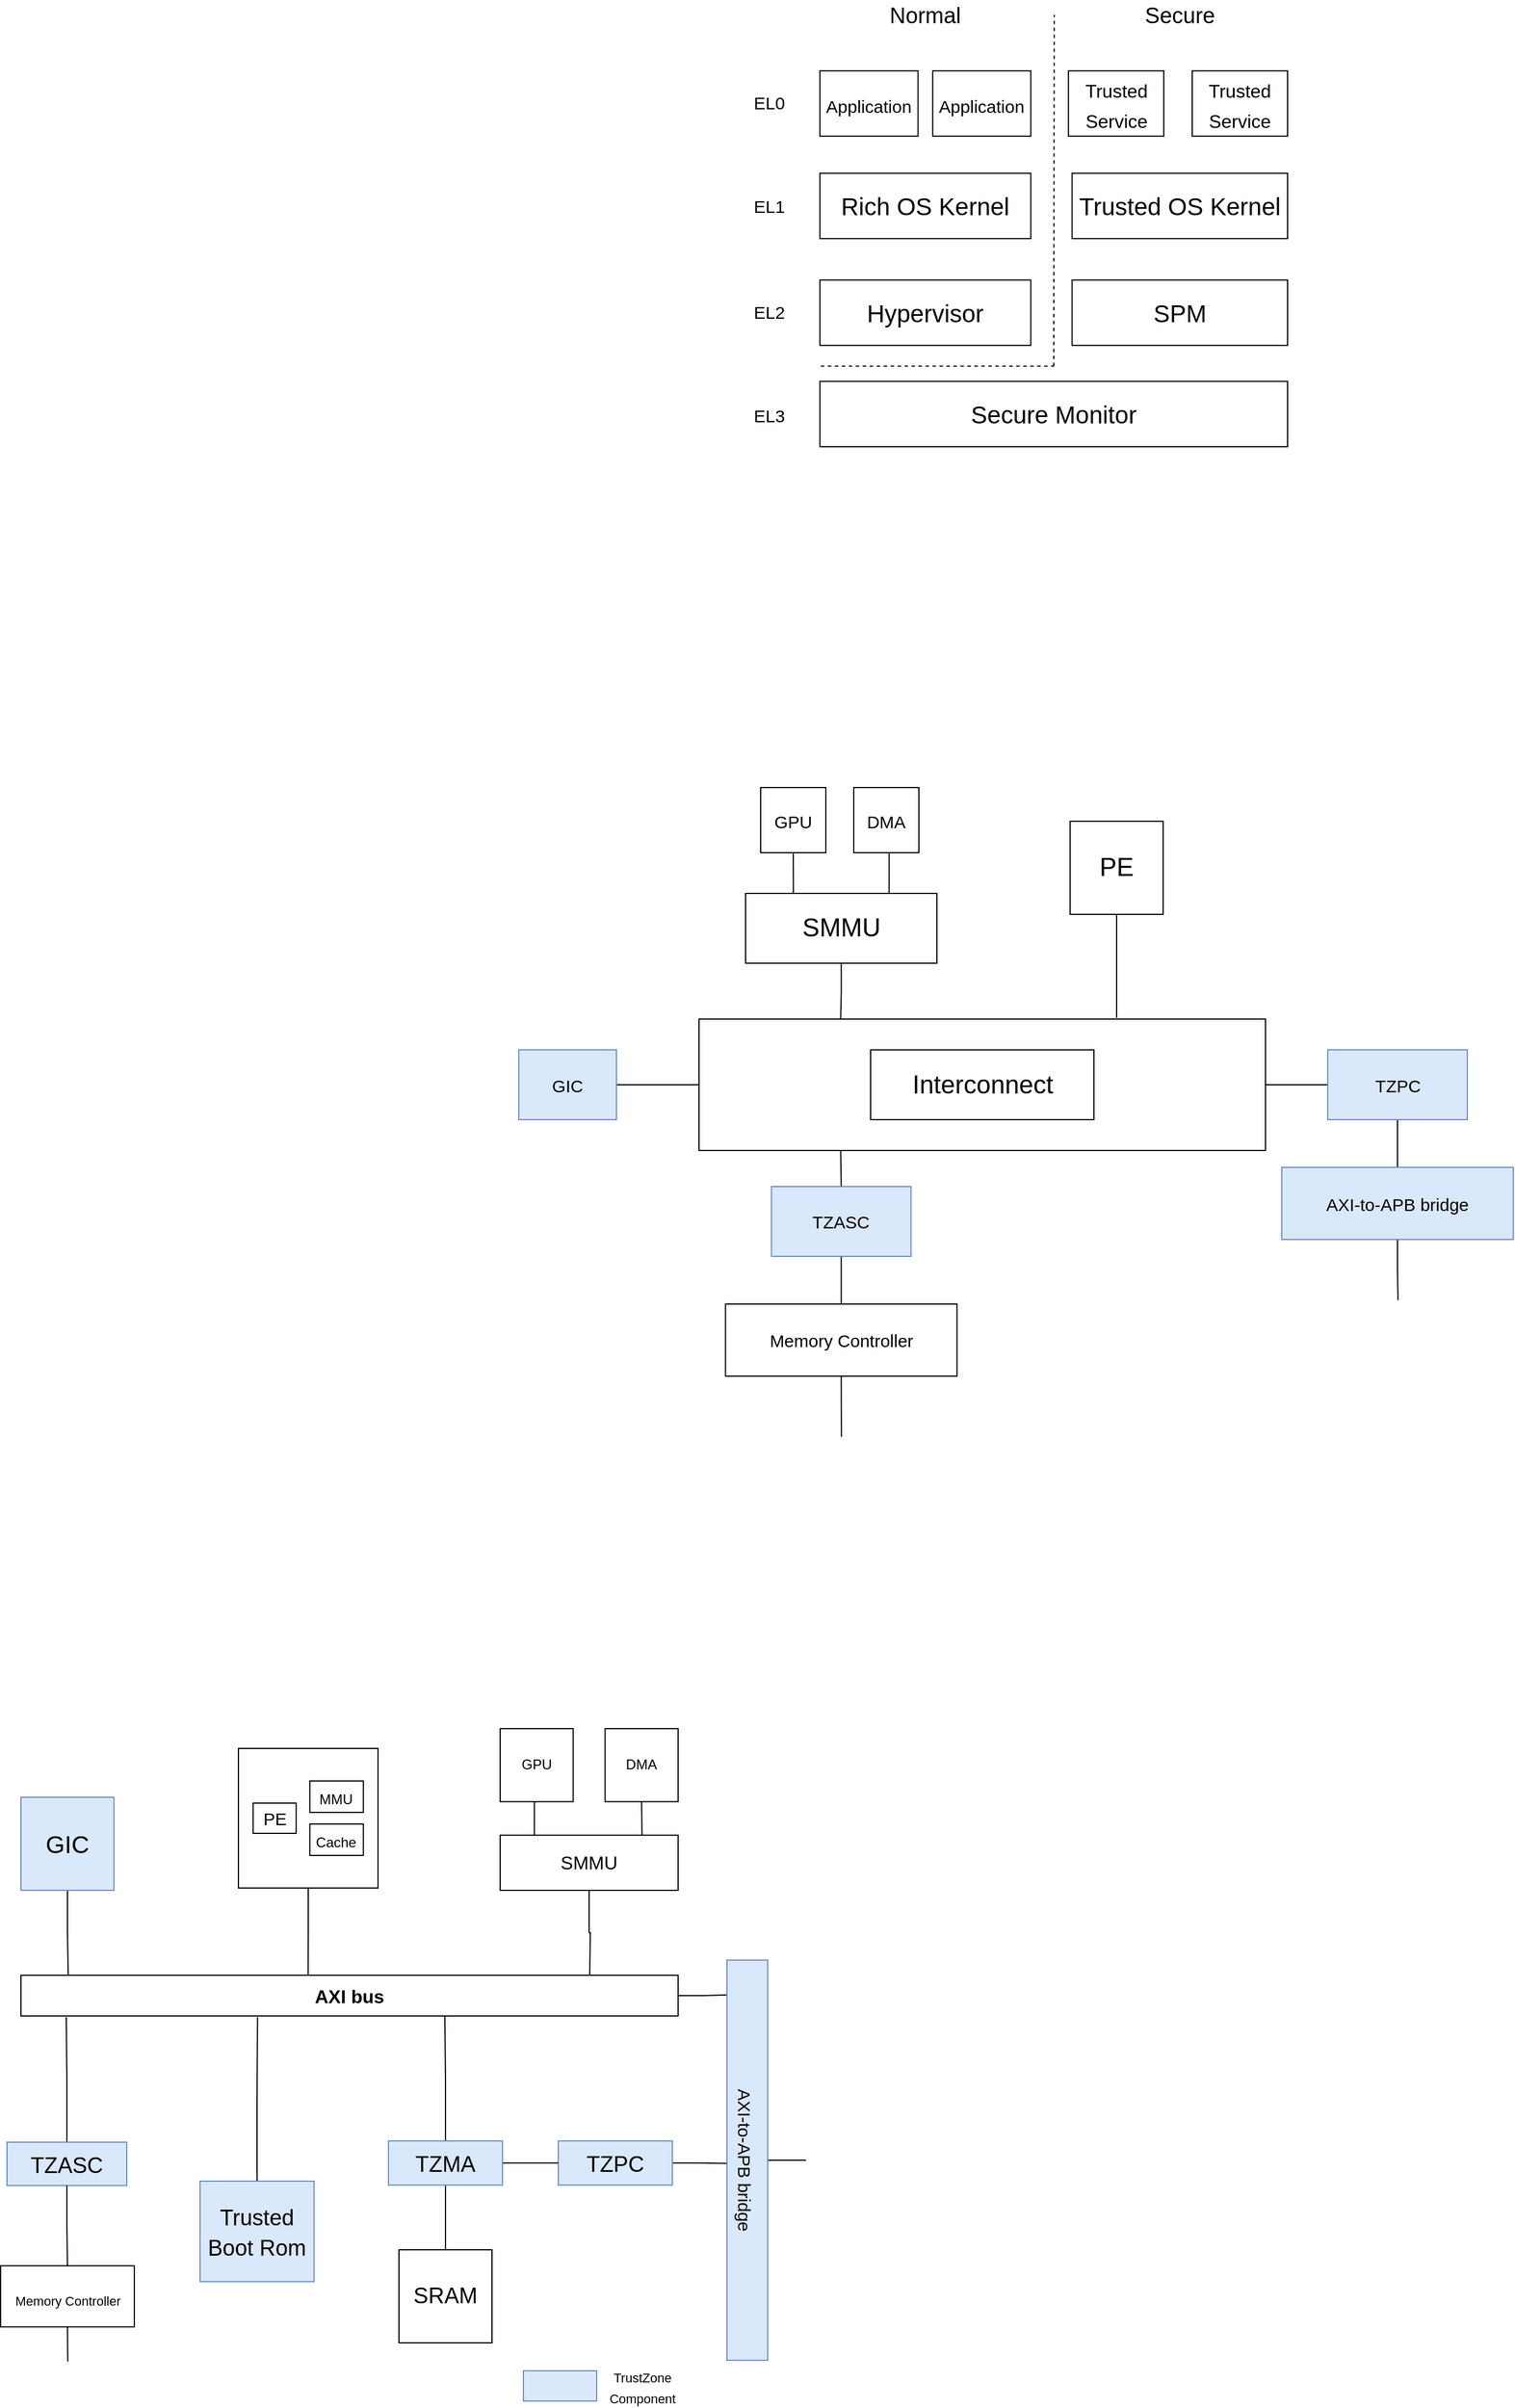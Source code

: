 <mxfile version="18.1.3" type="github">
  <diagram id="RqBa9nVkit30a7J5M0dk" name="Page-1">
    <mxGraphModel dx="2614" dy="1193" grid="0" gridSize="10" guides="1" tooltips="1" connect="1" arrows="1" fold="1" page="0" pageScale="1" pageWidth="1200" pageHeight="1920" math="0" shadow="0">
      <root>
        <mxCell id="0" />
        <mxCell id="1" parent="0" />
        <mxCell id="mvTYgb8r9zyvXw6v-STq-15" style="edgeStyle=orthogonalEdgeStyle;rounded=0;orthogonalLoop=1;jettySize=auto;html=1;exitX=0.25;exitY=1;exitDx=0;exitDy=0;entryX=0.5;entryY=0;entryDx=0;entryDy=0;fontSize=15;endArrow=none;endFill=0;" parent="1" source="mvTYgb8r9zyvXw6v-STq-1" target="mvTYgb8r9zyvXw6v-STq-14" edge="1">
          <mxGeometry relative="1" as="geometry" />
        </mxCell>
        <mxCell id="mvTYgb8r9zyvXw6v-STq-1" value="" style="rounded=0;whiteSpace=wrap;html=1;" parent="1" vertex="1">
          <mxGeometry x="383" y="1081" width="487" height="113" as="geometry" />
        </mxCell>
        <mxCell id="mvTYgb8r9zyvXw6v-STq-4" style="edgeStyle=orthogonalEdgeStyle;rounded=0;orthogonalLoop=1;jettySize=auto;html=1;exitX=0.5;exitY=1;exitDx=0;exitDy=0;fontSize=22;endArrow=none;endFill=0;" parent="1" source="mvTYgb8r9zyvXw6v-STq-2" edge="1">
          <mxGeometry relative="1" as="geometry">
            <mxPoint x="742" y="1080" as="targetPoint" />
          </mxGeometry>
        </mxCell>
        <mxCell id="mvTYgb8r9zyvXw6v-STq-2" value="&lt;font style=&quot;font-size: 22px;&quot;&gt;PE&lt;/font&gt;" style="whiteSpace=wrap;html=1;aspect=fixed;" parent="1" vertex="1">
          <mxGeometry x="702" y="911" width="80" height="80" as="geometry" />
        </mxCell>
        <mxCell id="mvTYgb8r9zyvXw6v-STq-3" value="Interconnect" style="rounded=0;whiteSpace=wrap;html=1;fontSize=22;" parent="1" vertex="1">
          <mxGeometry x="530.5" y="1107.5" width="192" height="60" as="geometry" />
        </mxCell>
        <mxCell id="mvTYgb8r9zyvXw6v-STq-6" style="edgeStyle=orthogonalEdgeStyle;rounded=0;orthogonalLoop=1;jettySize=auto;html=1;exitX=0.5;exitY=1;exitDx=0;exitDy=0;entryX=0.25;entryY=0;entryDx=0;entryDy=0;fontSize=22;endArrow=none;endFill=0;" parent="1" source="mvTYgb8r9zyvXw6v-STq-5" target="mvTYgb8r9zyvXw6v-STq-1" edge="1">
          <mxGeometry relative="1" as="geometry" />
        </mxCell>
        <mxCell id="mvTYgb8r9zyvXw6v-STq-5" value="SMMU" style="rounded=0;whiteSpace=wrap;html=1;fontSize=22;" parent="1" vertex="1">
          <mxGeometry x="423" y="973" width="164.5" height="60" as="geometry" />
        </mxCell>
        <mxCell id="mvTYgb8r9zyvXw6v-STq-10" style="edgeStyle=orthogonalEdgeStyle;rounded=0;orthogonalLoop=1;jettySize=auto;html=1;exitX=0.5;exitY=1;exitDx=0;exitDy=0;entryX=0.25;entryY=0;entryDx=0;entryDy=0;fontSize=22;endArrow=none;endFill=0;" parent="1" source="mvTYgb8r9zyvXw6v-STq-7" target="mvTYgb8r9zyvXw6v-STq-5" edge="1">
          <mxGeometry relative="1" as="geometry" />
        </mxCell>
        <mxCell id="mvTYgb8r9zyvXw6v-STq-7" value="&lt;font style=&quot;font-size: 15px;&quot;&gt;GPU&lt;/font&gt;" style="whiteSpace=wrap;html=1;aspect=fixed;fontSize=22;" parent="1" vertex="1">
          <mxGeometry x="436" y="882" width="56" height="56" as="geometry" />
        </mxCell>
        <mxCell id="mvTYgb8r9zyvXw6v-STq-11" style="edgeStyle=orthogonalEdgeStyle;rounded=0;orthogonalLoop=1;jettySize=auto;html=1;exitX=0.5;exitY=1;exitDx=0;exitDy=0;entryX=0.75;entryY=0;entryDx=0;entryDy=0;fontSize=22;endArrow=none;endFill=0;" parent="1" source="mvTYgb8r9zyvXw6v-STq-8" target="mvTYgb8r9zyvXw6v-STq-5" edge="1">
          <mxGeometry relative="1" as="geometry" />
        </mxCell>
        <mxCell id="mvTYgb8r9zyvXw6v-STq-8" value="&lt;font style=&quot;font-size: 15px;&quot;&gt;DMA&lt;/font&gt;" style="whiteSpace=wrap;html=1;aspect=fixed;fontSize=22;" parent="1" vertex="1">
          <mxGeometry x="516" y="882" width="56" height="56" as="geometry" />
        </mxCell>
        <mxCell id="mvTYgb8r9zyvXw6v-STq-13" style="edgeStyle=orthogonalEdgeStyle;rounded=0;orthogonalLoop=1;jettySize=auto;html=1;exitX=1;exitY=0.5;exitDx=0;exitDy=0;entryX=0;entryY=0.5;entryDx=0;entryDy=0;fontSize=15;endArrow=none;endFill=0;" parent="1" source="mvTYgb8r9zyvXw6v-STq-12" target="mvTYgb8r9zyvXw6v-STq-1" edge="1">
          <mxGeometry relative="1" as="geometry" />
        </mxCell>
        <mxCell id="mvTYgb8r9zyvXw6v-STq-12" value="GIC" style="rounded=0;whiteSpace=wrap;html=1;fontSize=15;fillColor=#dae8fc;strokeColor=#6c8ebf;" parent="1" vertex="1">
          <mxGeometry x="228" y="1107.5" width="84" height="60" as="geometry" />
        </mxCell>
        <mxCell id="mvTYgb8r9zyvXw6v-STq-17" style="edgeStyle=orthogonalEdgeStyle;rounded=0;orthogonalLoop=1;jettySize=auto;html=1;exitX=0.5;exitY=1;exitDx=0;exitDy=0;entryX=0.5;entryY=0;entryDx=0;entryDy=0;fontSize=15;endArrow=none;endFill=0;" parent="1" source="mvTYgb8r9zyvXw6v-STq-14" target="mvTYgb8r9zyvXw6v-STq-16" edge="1">
          <mxGeometry relative="1" as="geometry" />
        </mxCell>
        <mxCell id="mvTYgb8r9zyvXw6v-STq-14" value="TZASC" style="rounded=0;whiteSpace=wrap;html=1;fontSize=15;fillColor=#dae8fc;strokeColor=#6c8ebf;" parent="1" vertex="1">
          <mxGeometry x="445.25" y="1225" width="120" height="60" as="geometry" />
        </mxCell>
        <mxCell id="mvTYgb8r9zyvXw6v-STq-25" style="edgeStyle=orthogonalEdgeStyle;rounded=0;orthogonalLoop=1;jettySize=auto;html=1;exitX=0.5;exitY=1;exitDx=0;exitDy=0;fontSize=15;endArrow=none;endFill=0;" parent="1" source="mvTYgb8r9zyvXw6v-STq-16" edge="1">
          <mxGeometry relative="1" as="geometry">
            <mxPoint x="505.412" y="1440.118" as="targetPoint" />
          </mxGeometry>
        </mxCell>
        <mxCell id="mvTYgb8r9zyvXw6v-STq-16" value="Memory Controller" style="rounded=0;whiteSpace=wrap;html=1;fontSize=15;" parent="1" vertex="1">
          <mxGeometry x="405.75" y="1326" width="199" height="62" as="geometry" />
        </mxCell>
        <mxCell id="mvTYgb8r9zyvXw6v-STq-24" style="edgeStyle=orthogonalEdgeStyle;rounded=0;orthogonalLoop=1;jettySize=auto;html=1;exitX=0.5;exitY=1;exitDx=0;exitDy=0;fontSize=15;endArrow=none;endFill=0;" parent="1" source="mvTYgb8r9zyvXw6v-STq-20" target="mvTYgb8r9zyvXw6v-STq-23" edge="1">
          <mxGeometry relative="1" as="geometry" />
        </mxCell>
        <mxCell id="7ULYQRoKpXbgwCevFS-0-1" style="edgeStyle=orthogonalEdgeStyle;rounded=0;orthogonalLoop=1;jettySize=auto;html=1;entryX=1;entryY=0.5;entryDx=0;entryDy=0;endArrow=none;endFill=0;" parent="1" source="mvTYgb8r9zyvXw6v-STq-20" target="mvTYgb8r9zyvXw6v-STq-1" edge="1">
          <mxGeometry relative="1" as="geometry" />
        </mxCell>
        <mxCell id="mvTYgb8r9zyvXw6v-STq-20" value="TZPC" style="rounded=0;whiteSpace=wrap;html=1;fontSize=15;fillColor=#dae8fc;strokeColor=#6c8ebf;" parent="1" vertex="1">
          <mxGeometry x="923.5" y="1107.5" width="120" height="60" as="geometry" />
        </mxCell>
        <mxCell id="mvTYgb8r9zyvXw6v-STq-26" style="edgeStyle=orthogonalEdgeStyle;rounded=0;orthogonalLoop=1;jettySize=auto;html=1;exitX=0.5;exitY=1;exitDx=0;exitDy=0;fontSize=15;endArrow=none;endFill=0;" parent="1" source="mvTYgb8r9zyvXw6v-STq-23" edge="1">
          <mxGeometry relative="1" as="geometry">
            <mxPoint x="983.912" y="1322.618" as="targetPoint" />
          </mxGeometry>
        </mxCell>
        <mxCell id="mvTYgb8r9zyvXw6v-STq-23" value="AXI-to-APB bridge" style="rounded=0;whiteSpace=wrap;html=1;fontSize=15;fillColor=#dae8fc;strokeColor=#6c8ebf;" parent="1" vertex="1">
          <mxGeometry x="884" y="1208.5" width="199" height="62" as="geometry" />
        </mxCell>
        <mxCell id="NekrxMDpFLUYeA_dBPkE-1" value="" style="group" parent="1" vertex="1" connectable="0">
          <mxGeometry x="415" y="205" width="474" height="384.01" as="geometry" />
        </mxCell>
        <mxCell id="YJA9IMaPRCTgzXDzhuNh-5" value="" style="group" parent="NekrxMDpFLUYeA_dBPkE-1" vertex="1" connectable="0">
          <mxGeometry x="71.904" width="402.096" height="384.01" as="geometry" />
        </mxCell>
        <mxCell id="QWCoNGlsIecfvtiFzba_-1" value="&lt;font style=&quot;font-size: 21px;&quot;&gt;Secure Monitor&lt;/font&gt;" style="rounded=0;whiteSpace=wrap;html=1;" parent="YJA9IMaPRCTgzXDzhuNh-5" vertex="1">
          <mxGeometry y="327.813" width="402.096" height="56.197" as="geometry" />
        </mxCell>
        <mxCell id="QWCoNGlsIecfvtiFzba_-2" value="Hypervisor" style="rounded=0;whiteSpace=wrap;html=1;fontSize=21;" parent="YJA9IMaPRCTgzXDzhuNh-5" vertex="1">
          <mxGeometry y="240.708" width="181.337" height="56.197" as="geometry" />
        </mxCell>
        <mxCell id="QWCoNGlsIecfvtiFzba_-5" value="" style="endArrow=none;dashed=1;html=1;rounded=0;fontSize=21;" parent="YJA9IMaPRCTgzXDzhuNh-5" edge="1">
          <mxGeometry width="50" height="50" relative="1" as="geometry">
            <mxPoint x="201.048" y="314.701" as="sourcePoint" />
            <mxPoint x="201.466" y="12.783" as="targetPoint" />
          </mxGeometry>
        </mxCell>
        <mxCell id="QWCoNGlsIecfvtiFzba_-6" value="SPM" style="rounded=0;whiteSpace=wrap;html=1;fontSize=21;" parent="YJA9IMaPRCTgzXDzhuNh-5" vertex="1">
          <mxGeometry x="216.816" y="240.708" width="185.279" height="56.197" as="geometry" />
        </mxCell>
        <mxCell id="QWCoNGlsIecfvtiFzba_-8" value="Rich OS Kernel" style="rounded=0;whiteSpace=wrap;html=1;fontSize=21;" parent="YJA9IMaPRCTgzXDzhuNh-5" vertex="1">
          <mxGeometry y="148.92" width="181.337" height="56.197" as="geometry" />
        </mxCell>
        <mxCell id="QWCoNGlsIecfvtiFzba_-9" value="Trusted OS Kernel" style="rounded=0;whiteSpace=wrap;html=1;fontSize=21;" parent="YJA9IMaPRCTgzXDzhuNh-5" vertex="1">
          <mxGeometry x="216.816" y="148.92" width="185.279" height="56.197" as="geometry" />
        </mxCell>
        <mxCell id="QWCoNGlsIecfvtiFzba_-10" value="&lt;font style=&quot;font-size: 16px;&quot;&gt;Trusted&lt;br&gt;Service&lt;/font&gt;" style="rounded=0;whiteSpace=wrap;html=1;fontSize=21;" parent="YJA9IMaPRCTgzXDzhuNh-5" vertex="1">
          <mxGeometry x="213.663" y="60.879" width="81.996" height="56.197" as="geometry" />
        </mxCell>
        <mxCell id="QWCoNGlsIecfvtiFzba_-13" value="&lt;font style=&quot;font-size: 15px;&quot;&gt;Application&lt;/font&gt;" style="rounded=0;whiteSpace=wrap;html=1;fontSize=21;" parent="YJA9IMaPRCTgzXDzhuNh-5" vertex="1">
          <mxGeometry y="60.879" width="84.361" height="56.197" as="geometry" />
        </mxCell>
        <mxCell id="QWCoNGlsIecfvtiFzba_-14" value="" style="endArrow=none;dashed=1;html=1;rounded=0;fontSize=19;" parent="YJA9IMaPRCTgzXDzhuNh-5" edge="1">
          <mxGeometry width="50" height="50" relative="1" as="geometry">
            <mxPoint x="0.788" y="314.701" as="sourcePoint" />
            <mxPoint x="201.048" y="314.701" as="targetPoint" />
          </mxGeometry>
        </mxCell>
        <mxCell id="QWCoNGlsIecfvtiFzba_-15" value="Normal" style="text;html=1;strokeColor=none;fillColor=none;align=center;verticalAlign=middle;whiteSpace=wrap;rounded=0;fontSize=19;" parent="YJA9IMaPRCTgzXDzhuNh-5" vertex="1">
          <mxGeometry x="33.11" width="115.11" height="28.098" as="geometry" />
        </mxCell>
        <mxCell id="QWCoNGlsIecfvtiFzba_-16" value="Secure" style="text;html=1;strokeColor=none;fillColor=none;align=center;verticalAlign=middle;whiteSpace=wrap;rounded=0;fontSize=19;" parent="YJA9IMaPRCTgzXDzhuNh-5" vertex="1">
          <mxGeometry x="251.903" width="115.11" height="28.098" as="geometry" />
        </mxCell>
        <mxCell id="YJA9IMaPRCTgzXDzhuNh-1" value="&lt;font style=&quot;font-size: 16px;&quot;&gt;Trusted&lt;br&gt;Service&lt;/font&gt;" style="rounded=0;whiteSpace=wrap;html=1;fontSize=21;" parent="YJA9IMaPRCTgzXDzhuNh-5" vertex="1">
          <mxGeometry x="320.1" y="60.879" width="81.996" height="56.197" as="geometry" />
        </mxCell>
        <mxCell id="YJA9IMaPRCTgzXDzhuNh-2" value="&lt;font style=&quot;font-size: 15px;&quot;&gt;Application&lt;/font&gt;" style="rounded=0;whiteSpace=wrap;html=1;fontSize=21;" parent="YJA9IMaPRCTgzXDzhuNh-5" vertex="1">
          <mxGeometry x="96.976" y="60.879" width="84.361" height="56.197" as="geometry" />
        </mxCell>
        <mxCell id="YJA9IMaPRCTgzXDzhuNh-6" value="EL0" style="text;html=1;strokeColor=none;fillColor=none;align=center;verticalAlign=middle;whiteSpace=wrap;rounded=0;fontSize=15;" parent="NekrxMDpFLUYeA_dBPkE-1" vertex="1">
          <mxGeometry y="72.72" width="56.766" height="31.549" as="geometry" />
        </mxCell>
        <mxCell id="YJA9IMaPRCTgzXDzhuNh-7" value="EL1" style="text;html=1;strokeColor=none;fillColor=none;align=center;verticalAlign=middle;whiteSpace=wrap;rounded=0;fontSize=15;" parent="NekrxMDpFLUYeA_dBPkE-1" vertex="1">
          <mxGeometry y="161.056" width="56.766" height="31.549" as="geometry" />
        </mxCell>
        <mxCell id="YJA9IMaPRCTgzXDzhuNh-8" value="EL2" style="text;html=1;strokeColor=none;fillColor=none;align=center;verticalAlign=middle;whiteSpace=wrap;rounded=0;fontSize=15;" parent="NekrxMDpFLUYeA_dBPkE-1" vertex="1">
          <mxGeometry y="252.547" width="56.766" height="31.549" as="geometry" />
        </mxCell>
        <mxCell id="YJA9IMaPRCTgzXDzhuNh-9" value="EL3" style="text;html=1;strokeColor=none;fillColor=none;align=center;verticalAlign=middle;whiteSpace=wrap;rounded=0;fontSize=15;" parent="NekrxMDpFLUYeA_dBPkE-1" vertex="1">
          <mxGeometry y="340.883" width="56.766" height="31.549" as="geometry" />
        </mxCell>
        <mxCell id="lWt36h6s7vxK1eptNwj6-7" style="edgeStyle=orthogonalEdgeStyle;rounded=0;orthogonalLoop=1;jettySize=auto;html=1;exitX=0.5;exitY=1;exitDx=0;exitDy=0;entryX=0.072;entryY=0.04;entryDx=0;entryDy=0;entryPerimeter=0;fontSize=16;endArrow=none;endFill=0;" edge="1" parent="1" source="lWt36h6s7vxK1eptNwj6-1" target="lWt36h6s7vxK1eptNwj6-3">
          <mxGeometry relative="1" as="geometry" />
        </mxCell>
        <mxCell id="lWt36h6s7vxK1eptNwj6-1" value="&lt;font style=&quot;font-size: 21px;&quot;&gt;GIC&lt;/font&gt;" style="whiteSpace=wrap;html=1;aspect=fixed;fillColor=#dae8fc;strokeColor=#6c8ebf;" vertex="1" parent="1">
          <mxGeometry x="-200" y="1750" width="80" height="80" as="geometry" />
        </mxCell>
        <mxCell id="lWt36h6s7vxK1eptNwj6-21" style="edgeStyle=orthogonalEdgeStyle;rounded=0;orthogonalLoop=1;jettySize=auto;html=1;exitX=1;exitY=0.5;exitDx=0;exitDy=0;entryX=0.087;entryY=0.952;entryDx=0;entryDy=0;entryPerimeter=0;fontSize=21;endArrow=none;endFill=0;" edge="1" parent="1" source="lWt36h6s7vxK1eptNwj6-3" target="lWt36h6s7vxK1eptNwj6-19">
          <mxGeometry relative="1" as="geometry" />
        </mxCell>
        <mxCell id="lWt36h6s7vxK1eptNwj6-3" value="&lt;font style=&quot;font-size: 16px;&quot;&gt;&lt;b&gt;AXI bus&lt;/b&gt;&lt;/font&gt;" style="rounded=0;whiteSpace=wrap;html=1;" vertex="1" parent="1">
          <mxGeometry x="-200" y="1903" width="565" height="35" as="geometry" />
        </mxCell>
        <mxCell id="lWt36h6s7vxK1eptNwj6-32" style="edgeStyle=orthogonalEdgeStyle;rounded=0;orthogonalLoop=1;jettySize=auto;html=1;exitX=0.5;exitY=1;exitDx=0;exitDy=0;fontSize=11;endArrow=none;endFill=0;entryX=0.437;entryY=-0.006;entryDx=0;entryDy=0;entryPerimeter=0;" edge="1" parent="1" source="lWt36h6s7vxK1eptNwj6-6" target="lWt36h6s7vxK1eptNwj6-3">
          <mxGeometry relative="1" as="geometry">
            <mxPoint x="47" y="1901" as="targetPoint" />
          </mxGeometry>
        </mxCell>
        <mxCell id="lWt36h6s7vxK1eptNwj6-6" value="" style="whiteSpace=wrap;html=1;aspect=fixed;" vertex="1" parent="1">
          <mxGeometry x="-13" y="1708" width="120" height="120" as="geometry" />
        </mxCell>
        <mxCell id="lWt36h6s7vxK1eptNwj6-9" value="" style="group" vertex="1" connectable="0" parent="1">
          <mxGeometry x="212" y="1691" width="153" height="139" as="geometry" />
        </mxCell>
        <mxCell id="lWt36h6s7vxK1eptNwj6-28" style="edgeStyle=orthogonalEdgeStyle;rounded=0;orthogonalLoop=1;jettySize=auto;html=1;exitX=0.5;exitY=1;exitDx=0;exitDy=0;entryX=0.192;entryY=0;entryDx=0;entryDy=0;entryPerimeter=0;fontSize=16;endArrow=none;endFill=0;" edge="1" parent="lWt36h6s7vxK1eptNwj6-9" source="lWt36h6s7vxK1eptNwj6-2" target="lWt36h6s7vxK1eptNwj6-4">
          <mxGeometry relative="1" as="geometry" />
        </mxCell>
        <mxCell id="lWt36h6s7vxK1eptNwj6-2" value="GPU" style="whiteSpace=wrap;html=1;aspect=fixed;" vertex="1" parent="lWt36h6s7vxK1eptNwj6-9">
          <mxGeometry width="62.769" height="62.769" as="geometry" />
        </mxCell>
        <mxCell id="lWt36h6s7vxK1eptNwj6-4" value="SMMU" style="rounded=0;whiteSpace=wrap;html=1;fontSize=16;" vertex="1" parent="lWt36h6s7vxK1eptNwj6-9">
          <mxGeometry y="91.614" width="153" height="47.386" as="geometry" />
        </mxCell>
        <mxCell id="lWt36h6s7vxK1eptNwj6-29" style="edgeStyle=orthogonalEdgeStyle;rounded=0;orthogonalLoop=1;jettySize=auto;html=1;exitX=0.5;exitY=1;exitDx=0;exitDy=0;fontSize=16;endArrow=none;endFill=0;entryX=0.797;entryY=0.002;entryDx=0;entryDy=0;entryPerimeter=0;" edge="1" parent="lWt36h6s7vxK1eptNwj6-9" source="lWt36h6s7vxK1eptNwj6-5" target="lWt36h6s7vxK1eptNwj6-4">
          <mxGeometry relative="1" as="geometry">
            <mxPoint x="122" y="91" as="targetPoint" />
          </mxGeometry>
        </mxCell>
        <mxCell id="lWt36h6s7vxK1eptNwj6-5" value="DMA" style="whiteSpace=wrap;html=1;aspect=fixed;" vertex="1" parent="lWt36h6s7vxK1eptNwj6-9">
          <mxGeometry x="90.231" width="62.769" height="62.769" as="geometry" />
        </mxCell>
        <mxCell id="lWt36h6s7vxK1eptNwj6-11" style="edgeStyle=orthogonalEdgeStyle;rounded=0;orthogonalLoop=1;jettySize=auto;html=1;exitX=0.5;exitY=1;exitDx=0;exitDy=0;fontSize=16;endArrow=none;endFill=0;" edge="1" parent="1" source="lWt36h6s7vxK1eptNwj6-4">
          <mxGeometry relative="1" as="geometry">
            <mxPoint x="289" y="1902.8" as="targetPoint" />
          </mxGeometry>
        </mxCell>
        <mxCell id="lWt36h6s7vxK1eptNwj6-52" style="edgeStyle=orthogonalEdgeStyle;rounded=0;orthogonalLoop=1;jettySize=auto;html=1;exitX=1;exitY=0.5;exitDx=0;exitDy=0;entryX=0.508;entryY=0.985;entryDx=0;entryDy=0;entryPerimeter=0;fontSize=11;endArrow=none;endFill=0;" edge="1" parent="1" source="lWt36h6s7vxK1eptNwj6-13" target="lWt36h6s7vxK1eptNwj6-19">
          <mxGeometry relative="1" as="geometry" />
        </mxCell>
        <mxCell id="lWt36h6s7vxK1eptNwj6-13" value="&lt;font style=&quot;font-size: 19px;&quot;&gt;TZPC&lt;/font&gt;" style="rounded=0;whiteSpace=wrap;html=1;fontSize=21;fillColor=#dae8fc;strokeColor=#6c8ebf;" vertex="1" parent="1">
          <mxGeometry x="262" y="2045.39" width="98" height="38" as="geometry" />
        </mxCell>
        <mxCell id="lWt36h6s7vxK1eptNwj6-27" style="edgeStyle=orthogonalEdgeStyle;rounded=0;orthogonalLoop=1;jettySize=auto;html=1;exitX=0.5;exitY=0;exitDx=0;exitDy=0;fontSize=16;endArrow=none;endFill=0;" edge="1" parent="1">
          <mxGeometry relative="1" as="geometry">
            <mxPoint x="475.0" y="2062.667" as="targetPoint" />
            <mxPoint x="442" y="2062" as="sourcePoint" />
          </mxGeometry>
        </mxCell>
        <mxCell id="lWt36h6s7vxK1eptNwj6-23" value="PE" style="rounded=0;whiteSpace=wrap;html=1;fontSize=15;" vertex="1" parent="1">
          <mxGeometry x="-0.37" y="1755" width="37" height="26" as="geometry" />
        </mxCell>
        <mxCell id="lWt36h6s7vxK1eptNwj6-24" value="&lt;font style=&quot;font-size: 12px;&quot;&gt;MMU&lt;/font&gt;" style="rounded=0;whiteSpace=wrap;html=1;fontSize=15;" vertex="1" parent="1">
          <mxGeometry x="48.38" y="1736" width="46" height="27" as="geometry" />
        </mxCell>
        <mxCell id="lWt36h6s7vxK1eptNwj6-25" value="&lt;font style=&quot;font-size: 12px;&quot;&gt;Cache&lt;/font&gt;" style="rounded=0;whiteSpace=wrap;html=1;fontSize=15;" vertex="1" parent="1">
          <mxGeometry x="48.38" y="1773" width="46" height="27" as="geometry" />
        </mxCell>
        <mxCell id="lWt36h6s7vxK1eptNwj6-42" style="edgeStyle=orthogonalEdgeStyle;rounded=0;orthogonalLoop=1;jettySize=auto;html=1;exitX=0.5;exitY=0;exitDx=0;exitDy=0;entryX=0.069;entryY=1.029;entryDx=0;entryDy=0;entryPerimeter=0;fontSize=19;endArrow=none;endFill=0;" edge="1" parent="1" source="lWt36h6s7vxK1eptNwj6-12" target="lWt36h6s7vxK1eptNwj6-3">
          <mxGeometry relative="1" as="geometry" />
        </mxCell>
        <mxCell id="lWt36h6s7vxK1eptNwj6-12" value="&lt;font style=&quot;font-size: 19px;&quot;&gt;TZASC&lt;/font&gt;" style="rounded=0;whiteSpace=wrap;html=1;fontSize=21;fillColor=#dae8fc;strokeColor=#6c8ebf;" vertex="1" parent="1">
          <mxGeometry x="-212" y="2046.5" width="103" height="37.26" as="geometry" />
        </mxCell>
        <mxCell id="lWt36h6s7vxK1eptNwj6-43" style="edgeStyle=orthogonalEdgeStyle;rounded=0;orthogonalLoop=1;jettySize=auto;html=1;exitX=0.5;exitY=1;exitDx=0;exitDy=0;fontSize=19;endArrow=none;endFill=0;" edge="1" parent="1" source="lWt36h6s7vxK1eptNwj6-14">
          <mxGeometry relative="1" as="geometry">
            <mxPoint x="-159.714" y="2235.0" as="targetPoint" />
          </mxGeometry>
        </mxCell>
        <mxCell id="lWt36h6s7vxK1eptNwj6-14" value="&lt;font style=&quot;font-size: 11px;&quot;&gt;Memory Controller&lt;/font&gt;" style="rounded=0;whiteSpace=wrap;html=1;fontSize=21;" vertex="1" parent="1">
          <mxGeometry x="-217.5" y="2152.75" width="115" height="52.5" as="geometry" />
        </mxCell>
        <mxCell id="lWt36h6s7vxK1eptNwj6-16" style="edgeStyle=orthogonalEdgeStyle;rounded=0;orthogonalLoop=1;jettySize=auto;html=1;exitX=0.5;exitY=1;exitDx=0;exitDy=0;entryX=0.5;entryY=0;entryDx=0;entryDy=0;fontSize=21;endArrow=none;endFill=0;" edge="1" parent="1" source="lWt36h6s7vxK1eptNwj6-12" target="lWt36h6s7vxK1eptNwj6-14">
          <mxGeometry relative="1" as="geometry" />
        </mxCell>
        <mxCell id="lWt36h6s7vxK1eptNwj6-39" style="edgeStyle=orthogonalEdgeStyle;rounded=0;orthogonalLoop=1;jettySize=auto;html=1;exitX=0.5;exitY=0;exitDx=0;exitDy=0;entryX=0.645;entryY=0.996;entryDx=0;entryDy=0;entryPerimeter=0;fontSize=19;endArrow=none;endFill=0;" edge="1" parent="1" source="lWt36h6s7vxK1eptNwj6-34" target="lWt36h6s7vxK1eptNwj6-3">
          <mxGeometry relative="1" as="geometry" />
        </mxCell>
        <mxCell id="lWt36h6s7vxK1eptNwj6-40" style="edgeStyle=orthogonalEdgeStyle;rounded=0;orthogonalLoop=1;jettySize=auto;html=1;exitX=0.5;exitY=1;exitDx=0;exitDy=0;entryX=0.5;entryY=0;entryDx=0;entryDy=0;fontSize=19;endArrow=none;endFill=0;" edge="1" parent="1" source="lWt36h6s7vxK1eptNwj6-34" target="lWt36h6s7vxK1eptNwj6-36">
          <mxGeometry relative="1" as="geometry" />
        </mxCell>
        <mxCell id="lWt36h6s7vxK1eptNwj6-45" style="edgeStyle=orthogonalEdgeStyle;rounded=0;orthogonalLoop=1;jettySize=auto;html=1;exitX=1;exitY=0.5;exitDx=0;exitDy=0;fontSize=11;endArrow=none;endFill=0;entryX=0;entryY=0.5;entryDx=0;entryDy=0;" edge="1" parent="1" source="lWt36h6s7vxK1eptNwj6-34" target="lWt36h6s7vxK1eptNwj6-13">
          <mxGeometry relative="1" as="geometry">
            <mxPoint x="264" y="2071" as="targetPoint" />
          </mxGeometry>
        </mxCell>
        <mxCell id="lWt36h6s7vxK1eptNwj6-34" value="&lt;font style=&quot;font-size: 19px;&quot;&gt;TZMA&lt;/font&gt;" style="rounded=0;whiteSpace=wrap;html=1;fontSize=21;fillColor=#dae8fc;strokeColor=#6c8ebf;" vertex="1" parent="1">
          <mxGeometry x="116" y="2045.39" width="98" height="38" as="geometry" />
        </mxCell>
        <mxCell id="lWt36h6s7vxK1eptNwj6-41" style="edgeStyle=orthogonalEdgeStyle;rounded=0;orthogonalLoop=1;jettySize=auto;html=1;exitX=0.5;exitY=0;exitDx=0;exitDy=0;entryX=0.36;entryY=1.029;entryDx=0;entryDy=0;entryPerimeter=0;fontSize=19;endArrow=none;endFill=0;" edge="1" parent="1" source="lWt36h6s7vxK1eptNwj6-35" target="lWt36h6s7vxK1eptNwj6-3">
          <mxGeometry relative="1" as="geometry" />
        </mxCell>
        <mxCell id="lWt36h6s7vxK1eptNwj6-35" value="&lt;font style=&quot;font-size: 19px;&quot;&gt;Trusted&lt;br&gt;Boot Rom&lt;br&gt;&lt;/font&gt;" style="rounded=0;whiteSpace=wrap;html=1;fontSize=21;fillColor=#dae8fc;strokeColor=#6c8ebf;" vertex="1" parent="1">
          <mxGeometry x="-46" y="2080" width="98" height="86.39" as="geometry" />
        </mxCell>
        <mxCell id="lWt36h6s7vxK1eptNwj6-36" value="SRAM" style="whiteSpace=wrap;html=1;aspect=fixed;fontSize=19;" vertex="1" parent="1">
          <mxGeometry x="125" y="2139" width="80" height="80" as="geometry" />
        </mxCell>
        <mxCell id="lWt36h6s7vxK1eptNwj6-44" value="" style="group" vertex="1" connectable="0" parent="1">
          <mxGeometry x="407" y="1890" width="35" height="344" as="geometry" />
        </mxCell>
        <mxCell id="lWt36h6s7vxK1eptNwj6-19" value="" style="rounded=0;whiteSpace=wrap;html=1;fontSize=21;direction=south;fillColor=#dae8fc;strokeColor=#6c8ebf;" vertex="1" parent="lWt36h6s7vxK1eptNwj6-44">
          <mxGeometry width="35" height="344" as="geometry" />
        </mxCell>
        <mxCell id="lWt36h6s7vxK1eptNwj6-22" value="&lt;font style=&quot;font-size: 15px;&quot;&gt;AXI-to-APB bridge&lt;/font&gt;" style="text;html=1;strokeColor=none;fillColor=none;align=center;verticalAlign=middle;whiteSpace=wrap;rounded=0;fontSize=21;rotation=90;" vertex="1" parent="lWt36h6s7vxK1eptNwj6-44">
          <mxGeometry x="-128" y="156.5" width="291" height="31" as="geometry" />
        </mxCell>
        <mxCell id="lWt36h6s7vxK1eptNwj6-49" value="" style="group" vertex="1" connectable="0" parent="1">
          <mxGeometry x="232" y="2241" width="165" height="30" as="geometry" />
        </mxCell>
        <mxCell id="YJA9IMaPRCTgzXDzhuNh-10" value="" style="rounded=0;whiteSpace=wrap;html=1;fontSize=15;fillColor=#dae8fc;strokeColor=#6c8ebf;" parent="lWt36h6s7vxK1eptNwj6-49" vertex="1">
          <mxGeometry y="2" width="63" height="26" as="geometry" />
        </mxCell>
        <mxCell id="YJA9IMaPRCTgzXDzhuNh-11" value="&lt;font style=&quot;font-size: 11px;&quot;&gt;TrustZone &lt;br&gt;Component&lt;/font&gt;" style="text;html=1;strokeColor=none;fillColor=none;align=center;verticalAlign=middle;whiteSpace=wrap;rounded=0;fontSize=15;" parent="lWt36h6s7vxK1eptNwj6-49" vertex="1">
          <mxGeometry x="40" width="125" height="30" as="geometry" />
        </mxCell>
      </root>
    </mxGraphModel>
  </diagram>
</mxfile>
